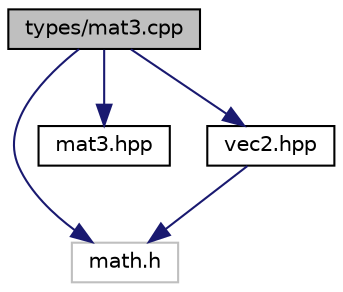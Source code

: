 digraph "types/mat3.cpp"
{
  edge [fontname="Helvetica",fontsize="10",labelfontname="Helvetica",labelfontsize="10"];
  node [fontname="Helvetica",fontsize="10",shape=record];
  Node0 [label="types/mat3.cpp",height=0.2,width=0.4,color="black", fillcolor="grey75", style="filled", fontcolor="black"];
  Node0 -> Node1 [color="midnightblue",fontsize="10",style="solid",fontname="Helvetica"];
  Node1 [label="math.h",height=0.2,width=0.4,color="grey75", fillcolor="white", style="filled"];
  Node0 -> Node2 [color="midnightblue",fontsize="10",style="solid",fontname="Helvetica"];
  Node2 [label="mat3.hpp",height=0.2,width=0.4,color="black", fillcolor="white", style="filled",URL="$mat3_8hpp_source.html"];
  Node0 -> Node3 [color="midnightblue",fontsize="10",style="solid",fontname="Helvetica"];
  Node3 [label="vec2.hpp",height=0.2,width=0.4,color="black", fillcolor="white", style="filled",URL="$vec2_8hpp_source.html"];
  Node3 -> Node1 [color="midnightblue",fontsize="10",style="solid",fontname="Helvetica"];
}
